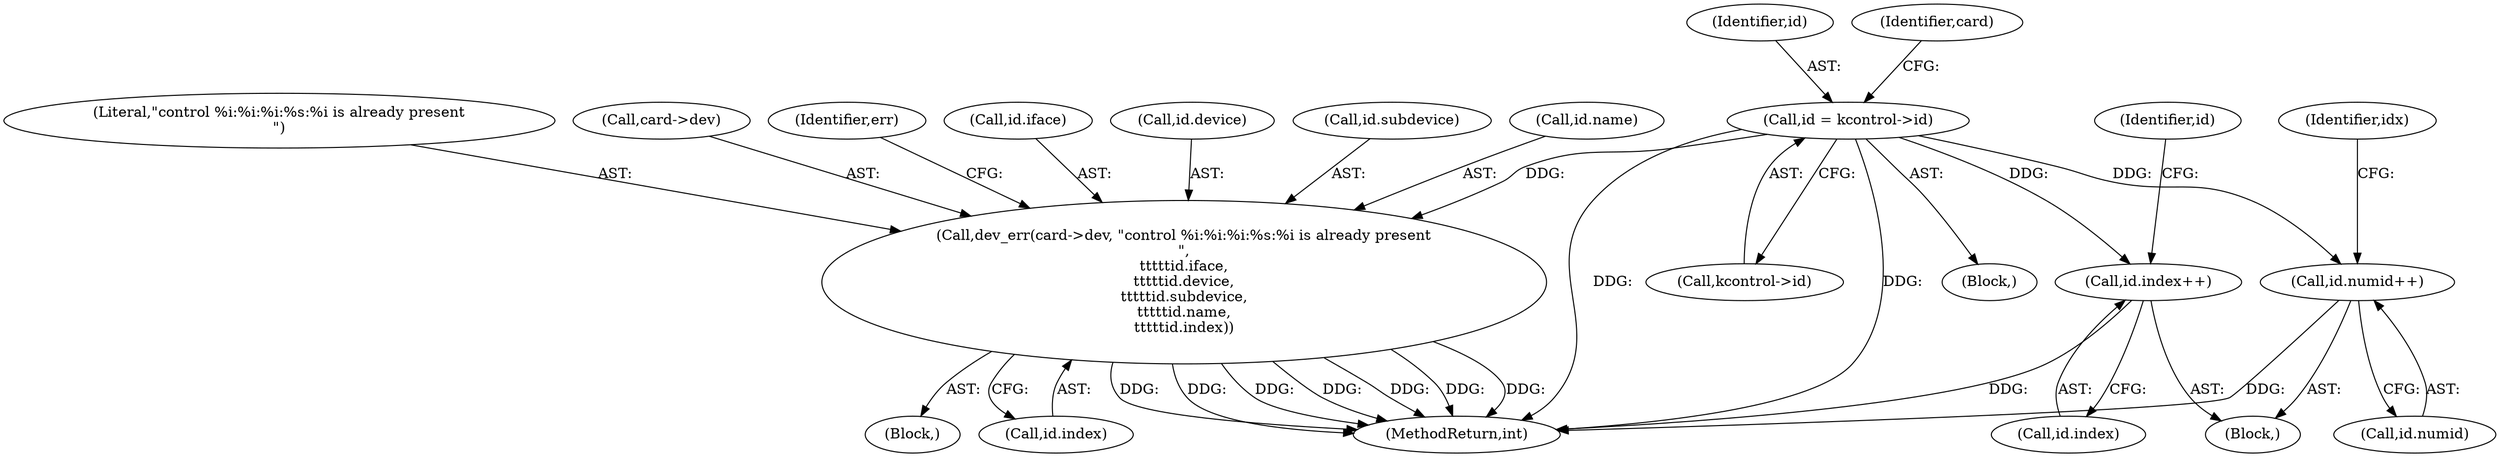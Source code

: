 digraph "0_linux_fd9f26e4eca5d08a27d12c0933fceef76ed9663d@pointer" {
"1000126" [label="(Call,id = kcontrol->id)"];
"1000147" [label="(Call,dev_err(card->dev, \"control %i:%i:%i:%s:%i is already present\n\",\n\t\t\t\t\tid.iface,\n\t\t\t\t\tid.device,\n\t\t\t\t\tid.subdevice,\n\t\t\t\t\tid.name,\n\t\t\t\t\tid.index))"];
"1000243" [label="(Call,id.index++)"];
"1000247" [label="(Call,id.numid++)"];
"1000147" [label="(Call,dev_err(card->dev, \"control %i:%i:%i:%s:%i is already present\n\",\n\t\t\t\t\tid.iface,\n\t\t\t\t\tid.device,\n\t\t\t\t\tid.subdevice,\n\t\t\t\t\tid.name,\n\t\t\t\t\tid.index))"];
"1000155" [label="(Call,id.device)"];
"1000248" [label="(Call,id.numid)"];
"1000103" [label="(Block,)"];
"1000127" [label="(Identifier,id)"];
"1000134" [label="(Identifier,card)"];
"1000158" [label="(Call,id.subdevice)"];
"1000161" [label="(Call,id.name)"];
"1000151" [label="(Literal,\"control %i:%i:%i:%s:%i is already present\n\")"];
"1000126" [label="(Call,id = kcontrol->id)"];
"1000164" [label="(Call,id.index)"];
"1000148" [label="(Call,card->dev)"];
"1000235" [label="(Identifier,idx)"];
"1000244" [label="(Call,id.index)"];
"1000243" [label="(Call,id.index++)"];
"1000242" [label="(Block,)"];
"1000263" [label="(MethodReturn,int)"];
"1000128" [label="(Call,kcontrol->id)"];
"1000249" [label="(Identifier,id)"];
"1000168" [label="(Identifier,err)"];
"1000247" [label="(Call,id.numid++)"];
"1000141" [label="(Block,)"];
"1000152" [label="(Call,id.iface)"];
"1000126" -> "1000103"  [label="AST: "];
"1000126" -> "1000128"  [label="CFG: "];
"1000127" -> "1000126"  [label="AST: "];
"1000128" -> "1000126"  [label="AST: "];
"1000134" -> "1000126"  [label="CFG: "];
"1000126" -> "1000263"  [label="DDG: "];
"1000126" -> "1000263"  [label="DDG: "];
"1000126" -> "1000147"  [label="DDG: "];
"1000126" -> "1000243"  [label="DDG: "];
"1000126" -> "1000247"  [label="DDG: "];
"1000147" -> "1000141"  [label="AST: "];
"1000147" -> "1000164"  [label="CFG: "];
"1000148" -> "1000147"  [label="AST: "];
"1000151" -> "1000147"  [label="AST: "];
"1000152" -> "1000147"  [label="AST: "];
"1000155" -> "1000147"  [label="AST: "];
"1000158" -> "1000147"  [label="AST: "];
"1000161" -> "1000147"  [label="AST: "];
"1000164" -> "1000147"  [label="AST: "];
"1000168" -> "1000147"  [label="CFG: "];
"1000147" -> "1000263"  [label="DDG: "];
"1000147" -> "1000263"  [label="DDG: "];
"1000147" -> "1000263"  [label="DDG: "];
"1000147" -> "1000263"  [label="DDG: "];
"1000147" -> "1000263"  [label="DDG: "];
"1000147" -> "1000263"  [label="DDG: "];
"1000147" -> "1000263"  [label="DDG: "];
"1000243" -> "1000242"  [label="AST: "];
"1000243" -> "1000244"  [label="CFG: "];
"1000244" -> "1000243"  [label="AST: "];
"1000249" -> "1000243"  [label="CFG: "];
"1000243" -> "1000263"  [label="DDG: "];
"1000247" -> "1000242"  [label="AST: "];
"1000247" -> "1000248"  [label="CFG: "];
"1000248" -> "1000247"  [label="AST: "];
"1000235" -> "1000247"  [label="CFG: "];
"1000247" -> "1000263"  [label="DDG: "];
}
